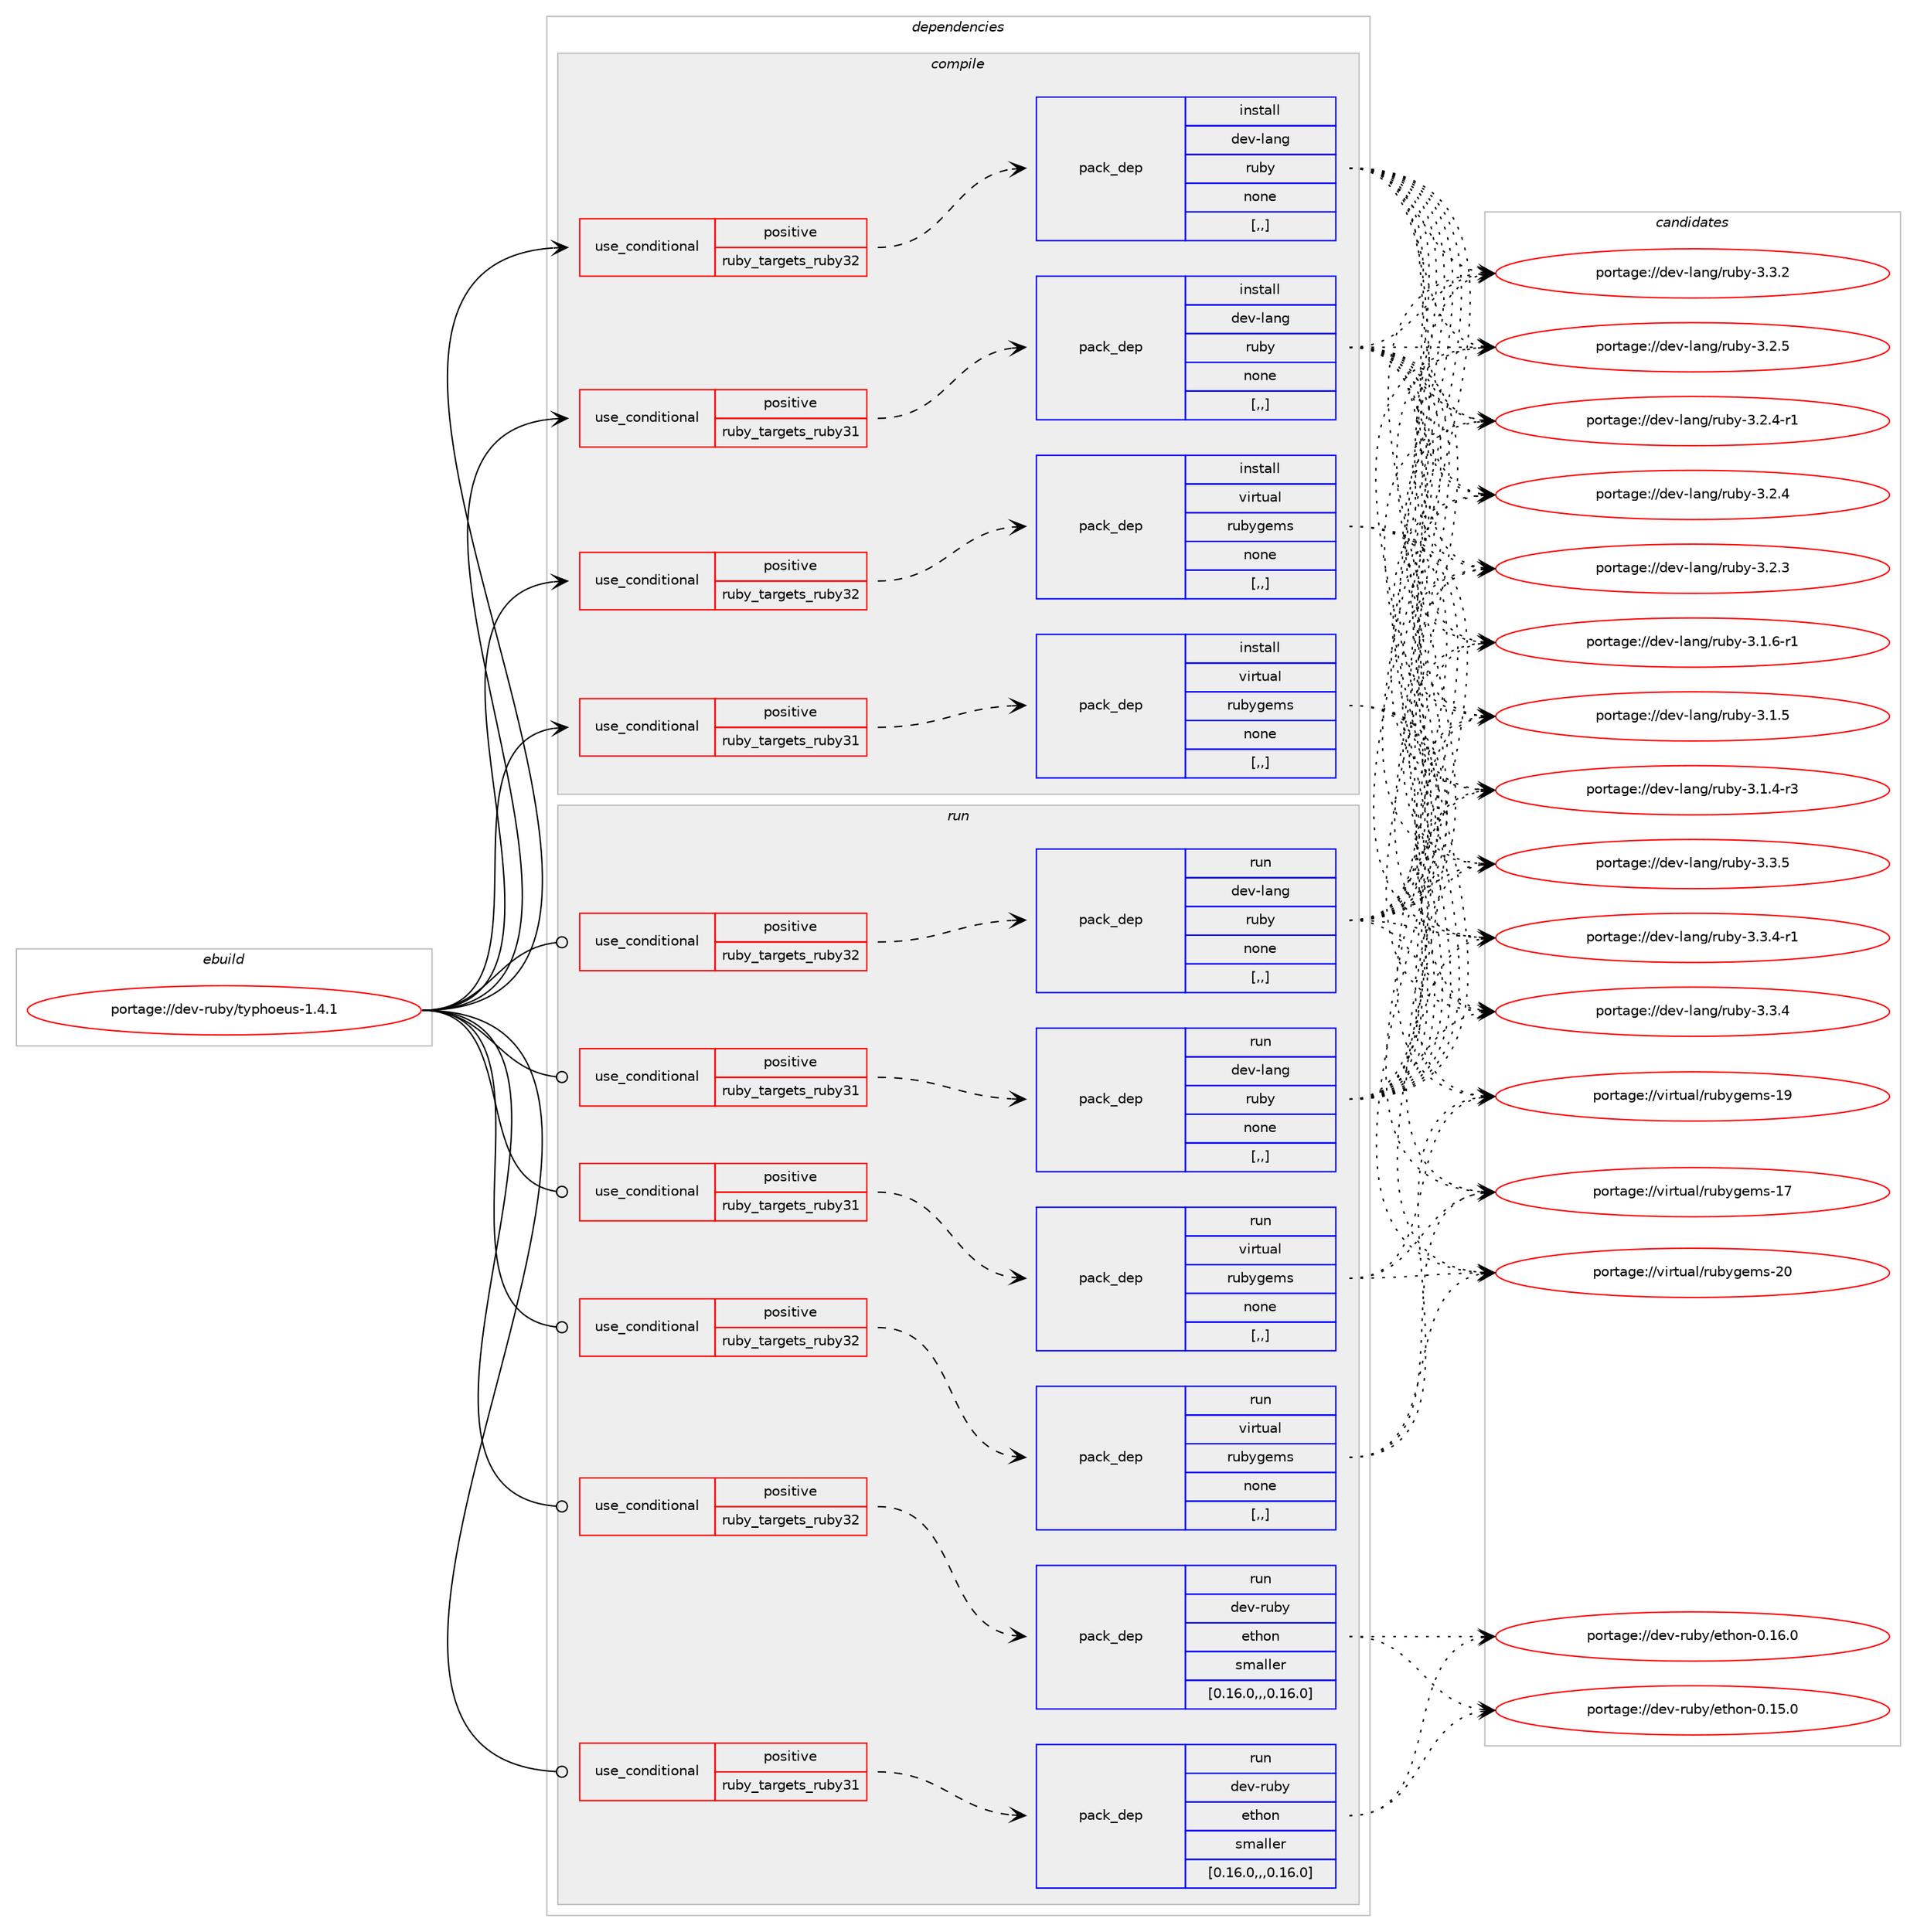 digraph prolog {

# *************
# Graph options
# *************

newrank=true;
concentrate=true;
compound=true;
graph [rankdir=LR,fontname=Helvetica,fontsize=10,ranksep=1.5];#, ranksep=2.5, nodesep=0.2];
edge  [arrowhead=vee];
node  [fontname=Helvetica,fontsize=10];

# **********
# The ebuild
# **********

subgraph cluster_leftcol {
color=gray;
label=<<i>ebuild</i>>;
id [label="portage://dev-ruby/typhoeus-1.4.1", color=red, width=4, href="../dev-ruby/typhoeus-1.4.1.svg"];
}

# ****************
# The dependencies
# ****************

subgraph cluster_midcol {
color=gray;
label=<<i>dependencies</i>>;
subgraph cluster_compile {
fillcolor="#eeeeee";
style=filled;
label=<<i>compile</i>>;
subgraph cond189541 {
dependency703467 [label=<<TABLE BORDER="0" CELLBORDER="1" CELLSPACING="0" CELLPADDING="4"><TR><TD ROWSPAN="3" CELLPADDING="10">use_conditional</TD></TR><TR><TD>positive</TD></TR><TR><TD>ruby_targets_ruby31</TD></TR></TABLE>>, shape=none, color=red];
subgraph pack508942 {
dependency703468 [label=<<TABLE BORDER="0" CELLBORDER="1" CELLSPACING="0" CELLPADDING="4" WIDTH="220"><TR><TD ROWSPAN="6" CELLPADDING="30">pack_dep</TD></TR><TR><TD WIDTH="110">install</TD></TR><TR><TD>dev-lang</TD></TR><TR><TD>ruby</TD></TR><TR><TD>none</TD></TR><TR><TD>[,,]</TD></TR></TABLE>>, shape=none, color=blue];
}
dependency703467:e -> dependency703468:w [weight=20,style="dashed",arrowhead="vee"];
}
id:e -> dependency703467:w [weight=20,style="solid",arrowhead="vee"];
subgraph cond189542 {
dependency703469 [label=<<TABLE BORDER="0" CELLBORDER="1" CELLSPACING="0" CELLPADDING="4"><TR><TD ROWSPAN="3" CELLPADDING="10">use_conditional</TD></TR><TR><TD>positive</TD></TR><TR><TD>ruby_targets_ruby31</TD></TR></TABLE>>, shape=none, color=red];
subgraph pack508943 {
dependency703470 [label=<<TABLE BORDER="0" CELLBORDER="1" CELLSPACING="0" CELLPADDING="4" WIDTH="220"><TR><TD ROWSPAN="6" CELLPADDING="30">pack_dep</TD></TR><TR><TD WIDTH="110">install</TD></TR><TR><TD>virtual</TD></TR><TR><TD>rubygems</TD></TR><TR><TD>none</TD></TR><TR><TD>[,,]</TD></TR></TABLE>>, shape=none, color=blue];
}
dependency703469:e -> dependency703470:w [weight=20,style="dashed",arrowhead="vee"];
}
id:e -> dependency703469:w [weight=20,style="solid",arrowhead="vee"];
subgraph cond189543 {
dependency703471 [label=<<TABLE BORDER="0" CELLBORDER="1" CELLSPACING="0" CELLPADDING="4"><TR><TD ROWSPAN="3" CELLPADDING="10">use_conditional</TD></TR><TR><TD>positive</TD></TR><TR><TD>ruby_targets_ruby32</TD></TR></TABLE>>, shape=none, color=red];
subgraph pack508944 {
dependency703472 [label=<<TABLE BORDER="0" CELLBORDER="1" CELLSPACING="0" CELLPADDING="4" WIDTH="220"><TR><TD ROWSPAN="6" CELLPADDING="30">pack_dep</TD></TR><TR><TD WIDTH="110">install</TD></TR><TR><TD>dev-lang</TD></TR><TR><TD>ruby</TD></TR><TR><TD>none</TD></TR><TR><TD>[,,]</TD></TR></TABLE>>, shape=none, color=blue];
}
dependency703471:e -> dependency703472:w [weight=20,style="dashed",arrowhead="vee"];
}
id:e -> dependency703471:w [weight=20,style="solid",arrowhead="vee"];
subgraph cond189544 {
dependency703473 [label=<<TABLE BORDER="0" CELLBORDER="1" CELLSPACING="0" CELLPADDING="4"><TR><TD ROWSPAN="3" CELLPADDING="10">use_conditional</TD></TR><TR><TD>positive</TD></TR><TR><TD>ruby_targets_ruby32</TD></TR></TABLE>>, shape=none, color=red];
subgraph pack508945 {
dependency703474 [label=<<TABLE BORDER="0" CELLBORDER="1" CELLSPACING="0" CELLPADDING="4" WIDTH="220"><TR><TD ROWSPAN="6" CELLPADDING="30">pack_dep</TD></TR><TR><TD WIDTH="110">install</TD></TR><TR><TD>virtual</TD></TR><TR><TD>rubygems</TD></TR><TR><TD>none</TD></TR><TR><TD>[,,]</TD></TR></TABLE>>, shape=none, color=blue];
}
dependency703473:e -> dependency703474:w [weight=20,style="dashed",arrowhead="vee"];
}
id:e -> dependency703473:w [weight=20,style="solid",arrowhead="vee"];
}
subgraph cluster_compileandrun {
fillcolor="#eeeeee";
style=filled;
label=<<i>compile and run</i>>;
}
subgraph cluster_run {
fillcolor="#eeeeee";
style=filled;
label=<<i>run</i>>;
subgraph cond189545 {
dependency703475 [label=<<TABLE BORDER="0" CELLBORDER="1" CELLSPACING="0" CELLPADDING="4"><TR><TD ROWSPAN="3" CELLPADDING="10">use_conditional</TD></TR><TR><TD>positive</TD></TR><TR><TD>ruby_targets_ruby31</TD></TR></TABLE>>, shape=none, color=red];
subgraph pack508946 {
dependency703476 [label=<<TABLE BORDER="0" CELLBORDER="1" CELLSPACING="0" CELLPADDING="4" WIDTH="220"><TR><TD ROWSPAN="6" CELLPADDING="30">pack_dep</TD></TR><TR><TD WIDTH="110">run</TD></TR><TR><TD>dev-lang</TD></TR><TR><TD>ruby</TD></TR><TR><TD>none</TD></TR><TR><TD>[,,]</TD></TR></TABLE>>, shape=none, color=blue];
}
dependency703475:e -> dependency703476:w [weight=20,style="dashed",arrowhead="vee"];
}
id:e -> dependency703475:w [weight=20,style="solid",arrowhead="odot"];
subgraph cond189546 {
dependency703477 [label=<<TABLE BORDER="0" CELLBORDER="1" CELLSPACING="0" CELLPADDING="4"><TR><TD ROWSPAN="3" CELLPADDING="10">use_conditional</TD></TR><TR><TD>positive</TD></TR><TR><TD>ruby_targets_ruby31</TD></TR></TABLE>>, shape=none, color=red];
subgraph pack508947 {
dependency703478 [label=<<TABLE BORDER="0" CELLBORDER="1" CELLSPACING="0" CELLPADDING="4" WIDTH="220"><TR><TD ROWSPAN="6" CELLPADDING="30">pack_dep</TD></TR><TR><TD WIDTH="110">run</TD></TR><TR><TD>dev-ruby</TD></TR><TR><TD>ethon</TD></TR><TR><TD>smaller</TD></TR><TR><TD>[0.16.0,,,0.16.0]</TD></TR></TABLE>>, shape=none, color=blue];
}
dependency703477:e -> dependency703478:w [weight=20,style="dashed",arrowhead="vee"];
}
id:e -> dependency703477:w [weight=20,style="solid",arrowhead="odot"];
subgraph cond189547 {
dependency703479 [label=<<TABLE BORDER="0" CELLBORDER="1" CELLSPACING="0" CELLPADDING="4"><TR><TD ROWSPAN="3" CELLPADDING="10">use_conditional</TD></TR><TR><TD>positive</TD></TR><TR><TD>ruby_targets_ruby31</TD></TR></TABLE>>, shape=none, color=red];
subgraph pack508948 {
dependency703480 [label=<<TABLE BORDER="0" CELLBORDER="1" CELLSPACING="0" CELLPADDING="4" WIDTH="220"><TR><TD ROWSPAN="6" CELLPADDING="30">pack_dep</TD></TR><TR><TD WIDTH="110">run</TD></TR><TR><TD>virtual</TD></TR><TR><TD>rubygems</TD></TR><TR><TD>none</TD></TR><TR><TD>[,,]</TD></TR></TABLE>>, shape=none, color=blue];
}
dependency703479:e -> dependency703480:w [weight=20,style="dashed",arrowhead="vee"];
}
id:e -> dependency703479:w [weight=20,style="solid",arrowhead="odot"];
subgraph cond189548 {
dependency703481 [label=<<TABLE BORDER="0" CELLBORDER="1" CELLSPACING="0" CELLPADDING="4"><TR><TD ROWSPAN="3" CELLPADDING="10">use_conditional</TD></TR><TR><TD>positive</TD></TR><TR><TD>ruby_targets_ruby32</TD></TR></TABLE>>, shape=none, color=red];
subgraph pack508949 {
dependency703482 [label=<<TABLE BORDER="0" CELLBORDER="1" CELLSPACING="0" CELLPADDING="4" WIDTH="220"><TR><TD ROWSPAN="6" CELLPADDING="30">pack_dep</TD></TR><TR><TD WIDTH="110">run</TD></TR><TR><TD>dev-lang</TD></TR><TR><TD>ruby</TD></TR><TR><TD>none</TD></TR><TR><TD>[,,]</TD></TR></TABLE>>, shape=none, color=blue];
}
dependency703481:e -> dependency703482:w [weight=20,style="dashed",arrowhead="vee"];
}
id:e -> dependency703481:w [weight=20,style="solid",arrowhead="odot"];
subgraph cond189549 {
dependency703483 [label=<<TABLE BORDER="0" CELLBORDER="1" CELLSPACING="0" CELLPADDING="4"><TR><TD ROWSPAN="3" CELLPADDING="10">use_conditional</TD></TR><TR><TD>positive</TD></TR><TR><TD>ruby_targets_ruby32</TD></TR></TABLE>>, shape=none, color=red];
subgraph pack508950 {
dependency703484 [label=<<TABLE BORDER="0" CELLBORDER="1" CELLSPACING="0" CELLPADDING="4" WIDTH="220"><TR><TD ROWSPAN="6" CELLPADDING="30">pack_dep</TD></TR><TR><TD WIDTH="110">run</TD></TR><TR><TD>dev-ruby</TD></TR><TR><TD>ethon</TD></TR><TR><TD>smaller</TD></TR><TR><TD>[0.16.0,,,0.16.0]</TD></TR></TABLE>>, shape=none, color=blue];
}
dependency703483:e -> dependency703484:w [weight=20,style="dashed",arrowhead="vee"];
}
id:e -> dependency703483:w [weight=20,style="solid",arrowhead="odot"];
subgraph cond189550 {
dependency703485 [label=<<TABLE BORDER="0" CELLBORDER="1" CELLSPACING="0" CELLPADDING="4"><TR><TD ROWSPAN="3" CELLPADDING="10">use_conditional</TD></TR><TR><TD>positive</TD></TR><TR><TD>ruby_targets_ruby32</TD></TR></TABLE>>, shape=none, color=red];
subgraph pack508951 {
dependency703486 [label=<<TABLE BORDER="0" CELLBORDER="1" CELLSPACING="0" CELLPADDING="4" WIDTH="220"><TR><TD ROWSPAN="6" CELLPADDING="30">pack_dep</TD></TR><TR><TD WIDTH="110">run</TD></TR><TR><TD>virtual</TD></TR><TR><TD>rubygems</TD></TR><TR><TD>none</TD></TR><TR><TD>[,,]</TD></TR></TABLE>>, shape=none, color=blue];
}
dependency703485:e -> dependency703486:w [weight=20,style="dashed",arrowhead="vee"];
}
id:e -> dependency703485:w [weight=20,style="solid",arrowhead="odot"];
}
}

# **************
# The candidates
# **************

subgraph cluster_choices {
rank=same;
color=gray;
label=<<i>candidates</i>>;

subgraph choice508942 {
color=black;
nodesep=1;
choice10010111845108971101034711411798121455146514653 [label="portage://dev-lang/ruby-3.3.5", color=red, width=4,href="../dev-lang/ruby-3.3.5.svg"];
choice100101118451089711010347114117981214551465146524511449 [label="portage://dev-lang/ruby-3.3.4-r1", color=red, width=4,href="../dev-lang/ruby-3.3.4-r1.svg"];
choice10010111845108971101034711411798121455146514652 [label="portage://dev-lang/ruby-3.3.4", color=red, width=4,href="../dev-lang/ruby-3.3.4.svg"];
choice10010111845108971101034711411798121455146514650 [label="portage://dev-lang/ruby-3.3.2", color=red, width=4,href="../dev-lang/ruby-3.3.2.svg"];
choice10010111845108971101034711411798121455146504653 [label="portage://dev-lang/ruby-3.2.5", color=red, width=4,href="../dev-lang/ruby-3.2.5.svg"];
choice100101118451089711010347114117981214551465046524511449 [label="portage://dev-lang/ruby-3.2.4-r1", color=red, width=4,href="../dev-lang/ruby-3.2.4-r1.svg"];
choice10010111845108971101034711411798121455146504652 [label="portage://dev-lang/ruby-3.2.4", color=red, width=4,href="../dev-lang/ruby-3.2.4.svg"];
choice10010111845108971101034711411798121455146504651 [label="portage://dev-lang/ruby-3.2.3", color=red, width=4,href="../dev-lang/ruby-3.2.3.svg"];
choice100101118451089711010347114117981214551464946544511449 [label="portage://dev-lang/ruby-3.1.6-r1", color=red, width=4,href="../dev-lang/ruby-3.1.6-r1.svg"];
choice10010111845108971101034711411798121455146494653 [label="portage://dev-lang/ruby-3.1.5", color=red, width=4,href="../dev-lang/ruby-3.1.5.svg"];
choice100101118451089711010347114117981214551464946524511451 [label="portage://dev-lang/ruby-3.1.4-r3", color=red, width=4,href="../dev-lang/ruby-3.1.4-r3.svg"];
dependency703468:e -> choice10010111845108971101034711411798121455146514653:w [style=dotted,weight="100"];
dependency703468:e -> choice100101118451089711010347114117981214551465146524511449:w [style=dotted,weight="100"];
dependency703468:e -> choice10010111845108971101034711411798121455146514652:w [style=dotted,weight="100"];
dependency703468:e -> choice10010111845108971101034711411798121455146514650:w [style=dotted,weight="100"];
dependency703468:e -> choice10010111845108971101034711411798121455146504653:w [style=dotted,weight="100"];
dependency703468:e -> choice100101118451089711010347114117981214551465046524511449:w [style=dotted,weight="100"];
dependency703468:e -> choice10010111845108971101034711411798121455146504652:w [style=dotted,weight="100"];
dependency703468:e -> choice10010111845108971101034711411798121455146504651:w [style=dotted,weight="100"];
dependency703468:e -> choice100101118451089711010347114117981214551464946544511449:w [style=dotted,weight="100"];
dependency703468:e -> choice10010111845108971101034711411798121455146494653:w [style=dotted,weight="100"];
dependency703468:e -> choice100101118451089711010347114117981214551464946524511451:w [style=dotted,weight="100"];
}
subgraph choice508943 {
color=black;
nodesep=1;
choice118105114116117971084711411798121103101109115455048 [label="portage://virtual/rubygems-20", color=red, width=4,href="../virtual/rubygems-20.svg"];
choice118105114116117971084711411798121103101109115454957 [label="portage://virtual/rubygems-19", color=red, width=4,href="../virtual/rubygems-19.svg"];
choice118105114116117971084711411798121103101109115454955 [label="portage://virtual/rubygems-17", color=red, width=4,href="../virtual/rubygems-17.svg"];
dependency703470:e -> choice118105114116117971084711411798121103101109115455048:w [style=dotted,weight="100"];
dependency703470:e -> choice118105114116117971084711411798121103101109115454957:w [style=dotted,weight="100"];
dependency703470:e -> choice118105114116117971084711411798121103101109115454955:w [style=dotted,weight="100"];
}
subgraph choice508944 {
color=black;
nodesep=1;
choice10010111845108971101034711411798121455146514653 [label="portage://dev-lang/ruby-3.3.5", color=red, width=4,href="../dev-lang/ruby-3.3.5.svg"];
choice100101118451089711010347114117981214551465146524511449 [label="portage://dev-lang/ruby-3.3.4-r1", color=red, width=4,href="../dev-lang/ruby-3.3.4-r1.svg"];
choice10010111845108971101034711411798121455146514652 [label="portage://dev-lang/ruby-3.3.4", color=red, width=4,href="../dev-lang/ruby-3.3.4.svg"];
choice10010111845108971101034711411798121455146514650 [label="portage://dev-lang/ruby-3.3.2", color=red, width=4,href="../dev-lang/ruby-3.3.2.svg"];
choice10010111845108971101034711411798121455146504653 [label="portage://dev-lang/ruby-3.2.5", color=red, width=4,href="../dev-lang/ruby-3.2.5.svg"];
choice100101118451089711010347114117981214551465046524511449 [label="portage://dev-lang/ruby-3.2.4-r1", color=red, width=4,href="../dev-lang/ruby-3.2.4-r1.svg"];
choice10010111845108971101034711411798121455146504652 [label="portage://dev-lang/ruby-3.2.4", color=red, width=4,href="../dev-lang/ruby-3.2.4.svg"];
choice10010111845108971101034711411798121455146504651 [label="portage://dev-lang/ruby-3.2.3", color=red, width=4,href="../dev-lang/ruby-3.2.3.svg"];
choice100101118451089711010347114117981214551464946544511449 [label="portage://dev-lang/ruby-3.1.6-r1", color=red, width=4,href="../dev-lang/ruby-3.1.6-r1.svg"];
choice10010111845108971101034711411798121455146494653 [label="portage://dev-lang/ruby-3.1.5", color=red, width=4,href="../dev-lang/ruby-3.1.5.svg"];
choice100101118451089711010347114117981214551464946524511451 [label="portage://dev-lang/ruby-3.1.4-r3", color=red, width=4,href="../dev-lang/ruby-3.1.4-r3.svg"];
dependency703472:e -> choice10010111845108971101034711411798121455146514653:w [style=dotted,weight="100"];
dependency703472:e -> choice100101118451089711010347114117981214551465146524511449:w [style=dotted,weight="100"];
dependency703472:e -> choice10010111845108971101034711411798121455146514652:w [style=dotted,weight="100"];
dependency703472:e -> choice10010111845108971101034711411798121455146514650:w [style=dotted,weight="100"];
dependency703472:e -> choice10010111845108971101034711411798121455146504653:w [style=dotted,weight="100"];
dependency703472:e -> choice100101118451089711010347114117981214551465046524511449:w [style=dotted,weight="100"];
dependency703472:e -> choice10010111845108971101034711411798121455146504652:w [style=dotted,weight="100"];
dependency703472:e -> choice10010111845108971101034711411798121455146504651:w [style=dotted,weight="100"];
dependency703472:e -> choice100101118451089711010347114117981214551464946544511449:w [style=dotted,weight="100"];
dependency703472:e -> choice10010111845108971101034711411798121455146494653:w [style=dotted,weight="100"];
dependency703472:e -> choice100101118451089711010347114117981214551464946524511451:w [style=dotted,weight="100"];
}
subgraph choice508945 {
color=black;
nodesep=1;
choice118105114116117971084711411798121103101109115455048 [label="portage://virtual/rubygems-20", color=red, width=4,href="../virtual/rubygems-20.svg"];
choice118105114116117971084711411798121103101109115454957 [label="portage://virtual/rubygems-19", color=red, width=4,href="../virtual/rubygems-19.svg"];
choice118105114116117971084711411798121103101109115454955 [label="portage://virtual/rubygems-17", color=red, width=4,href="../virtual/rubygems-17.svg"];
dependency703474:e -> choice118105114116117971084711411798121103101109115455048:w [style=dotted,weight="100"];
dependency703474:e -> choice118105114116117971084711411798121103101109115454957:w [style=dotted,weight="100"];
dependency703474:e -> choice118105114116117971084711411798121103101109115454955:w [style=dotted,weight="100"];
}
subgraph choice508946 {
color=black;
nodesep=1;
choice10010111845108971101034711411798121455146514653 [label="portage://dev-lang/ruby-3.3.5", color=red, width=4,href="../dev-lang/ruby-3.3.5.svg"];
choice100101118451089711010347114117981214551465146524511449 [label="portage://dev-lang/ruby-3.3.4-r1", color=red, width=4,href="../dev-lang/ruby-3.3.4-r1.svg"];
choice10010111845108971101034711411798121455146514652 [label="portage://dev-lang/ruby-3.3.4", color=red, width=4,href="../dev-lang/ruby-3.3.4.svg"];
choice10010111845108971101034711411798121455146514650 [label="portage://dev-lang/ruby-3.3.2", color=red, width=4,href="../dev-lang/ruby-3.3.2.svg"];
choice10010111845108971101034711411798121455146504653 [label="portage://dev-lang/ruby-3.2.5", color=red, width=4,href="../dev-lang/ruby-3.2.5.svg"];
choice100101118451089711010347114117981214551465046524511449 [label="portage://dev-lang/ruby-3.2.4-r1", color=red, width=4,href="../dev-lang/ruby-3.2.4-r1.svg"];
choice10010111845108971101034711411798121455146504652 [label="portage://dev-lang/ruby-3.2.4", color=red, width=4,href="../dev-lang/ruby-3.2.4.svg"];
choice10010111845108971101034711411798121455146504651 [label="portage://dev-lang/ruby-3.2.3", color=red, width=4,href="../dev-lang/ruby-3.2.3.svg"];
choice100101118451089711010347114117981214551464946544511449 [label="portage://dev-lang/ruby-3.1.6-r1", color=red, width=4,href="../dev-lang/ruby-3.1.6-r1.svg"];
choice10010111845108971101034711411798121455146494653 [label="portage://dev-lang/ruby-3.1.5", color=red, width=4,href="../dev-lang/ruby-3.1.5.svg"];
choice100101118451089711010347114117981214551464946524511451 [label="portage://dev-lang/ruby-3.1.4-r3", color=red, width=4,href="../dev-lang/ruby-3.1.4-r3.svg"];
dependency703476:e -> choice10010111845108971101034711411798121455146514653:w [style=dotted,weight="100"];
dependency703476:e -> choice100101118451089711010347114117981214551465146524511449:w [style=dotted,weight="100"];
dependency703476:e -> choice10010111845108971101034711411798121455146514652:w [style=dotted,weight="100"];
dependency703476:e -> choice10010111845108971101034711411798121455146514650:w [style=dotted,weight="100"];
dependency703476:e -> choice10010111845108971101034711411798121455146504653:w [style=dotted,weight="100"];
dependency703476:e -> choice100101118451089711010347114117981214551465046524511449:w [style=dotted,weight="100"];
dependency703476:e -> choice10010111845108971101034711411798121455146504652:w [style=dotted,weight="100"];
dependency703476:e -> choice10010111845108971101034711411798121455146504651:w [style=dotted,weight="100"];
dependency703476:e -> choice100101118451089711010347114117981214551464946544511449:w [style=dotted,weight="100"];
dependency703476:e -> choice10010111845108971101034711411798121455146494653:w [style=dotted,weight="100"];
dependency703476:e -> choice100101118451089711010347114117981214551464946524511451:w [style=dotted,weight="100"];
}
subgraph choice508947 {
color=black;
nodesep=1;
choice10010111845114117981214710111610411111045484649544648 [label="portage://dev-ruby/ethon-0.16.0", color=red, width=4,href="../dev-ruby/ethon-0.16.0.svg"];
choice10010111845114117981214710111610411111045484649534648 [label="portage://dev-ruby/ethon-0.15.0", color=red, width=4,href="../dev-ruby/ethon-0.15.0.svg"];
dependency703478:e -> choice10010111845114117981214710111610411111045484649544648:w [style=dotted,weight="100"];
dependency703478:e -> choice10010111845114117981214710111610411111045484649534648:w [style=dotted,weight="100"];
}
subgraph choice508948 {
color=black;
nodesep=1;
choice118105114116117971084711411798121103101109115455048 [label="portage://virtual/rubygems-20", color=red, width=4,href="../virtual/rubygems-20.svg"];
choice118105114116117971084711411798121103101109115454957 [label="portage://virtual/rubygems-19", color=red, width=4,href="../virtual/rubygems-19.svg"];
choice118105114116117971084711411798121103101109115454955 [label="portage://virtual/rubygems-17", color=red, width=4,href="../virtual/rubygems-17.svg"];
dependency703480:e -> choice118105114116117971084711411798121103101109115455048:w [style=dotted,weight="100"];
dependency703480:e -> choice118105114116117971084711411798121103101109115454957:w [style=dotted,weight="100"];
dependency703480:e -> choice118105114116117971084711411798121103101109115454955:w [style=dotted,weight="100"];
}
subgraph choice508949 {
color=black;
nodesep=1;
choice10010111845108971101034711411798121455146514653 [label="portage://dev-lang/ruby-3.3.5", color=red, width=4,href="../dev-lang/ruby-3.3.5.svg"];
choice100101118451089711010347114117981214551465146524511449 [label="portage://dev-lang/ruby-3.3.4-r1", color=red, width=4,href="../dev-lang/ruby-3.3.4-r1.svg"];
choice10010111845108971101034711411798121455146514652 [label="portage://dev-lang/ruby-3.3.4", color=red, width=4,href="../dev-lang/ruby-3.3.4.svg"];
choice10010111845108971101034711411798121455146514650 [label="portage://dev-lang/ruby-3.3.2", color=red, width=4,href="../dev-lang/ruby-3.3.2.svg"];
choice10010111845108971101034711411798121455146504653 [label="portage://dev-lang/ruby-3.2.5", color=red, width=4,href="../dev-lang/ruby-3.2.5.svg"];
choice100101118451089711010347114117981214551465046524511449 [label="portage://dev-lang/ruby-3.2.4-r1", color=red, width=4,href="../dev-lang/ruby-3.2.4-r1.svg"];
choice10010111845108971101034711411798121455146504652 [label="portage://dev-lang/ruby-3.2.4", color=red, width=4,href="../dev-lang/ruby-3.2.4.svg"];
choice10010111845108971101034711411798121455146504651 [label="portage://dev-lang/ruby-3.2.3", color=red, width=4,href="../dev-lang/ruby-3.2.3.svg"];
choice100101118451089711010347114117981214551464946544511449 [label="portage://dev-lang/ruby-3.1.6-r1", color=red, width=4,href="../dev-lang/ruby-3.1.6-r1.svg"];
choice10010111845108971101034711411798121455146494653 [label="portage://dev-lang/ruby-3.1.5", color=red, width=4,href="../dev-lang/ruby-3.1.5.svg"];
choice100101118451089711010347114117981214551464946524511451 [label="portage://dev-lang/ruby-3.1.4-r3", color=red, width=4,href="../dev-lang/ruby-3.1.4-r3.svg"];
dependency703482:e -> choice10010111845108971101034711411798121455146514653:w [style=dotted,weight="100"];
dependency703482:e -> choice100101118451089711010347114117981214551465146524511449:w [style=dotted,weight="100"];
dependency703482:e -> choice10010111845108971101034711411798121455146514652:w [style=dotted,weight="100"];
dependency703482:e -> choice10010111845108971101034711411798121455146514650:w [style=dotted,weight="100"];
dependency703482:e -> choice10010111845108971101034711411798121455146504653:w [style=dotted,weight="100"];
dependency703482:e -> choice100101118451089711010347114117981214551465046524511449:w [style=dotted,weight="100"];
dependency703482:e -> choice10010111845108971101034711411798121455146504652:w [style=dotted,weight="100"];
dependency703482:e -> choice10010111845108971101034711411798121455146504651:w [style=dotted,weight="100"];
dependency703482:e -> choice100101118451089711010347114117981214551464946544511449:w [style=dotted,weight="100"];
dependency703482:e -> choice10010111845108971101034711411798121455146494653:w [style=dotted,weight="100"];
dependency703482:e -> choice100101118451089711010347114117981214551464946524511451:w [style=dotted,weight="100"];
}
subgraph choice508950 {
color=black;
nodesep=1;
choice10010111845114117981214710111610411111045484649544648 [label="portage://dev-ruby/ethon-0.16.0", color=red, width=4,href="../dev-ruby/ethon-0.16.0.svg"];
choice10010111845114117981214710111610411111045484649534648 [label="portage://dev-ruby/ethon-0.15.0", color=red, width=4,href="../dev-ruby/ethon-0.15.0.svg"];
dependency703484:e -> choice10010111845114117981214710111610411111045484649544648:w [style=dotted,weight="100"];
dependency703484:e -> choice10010111845114117981214710111610411111045484649534648:w [style=dotted,weight="100"];
}
subgraph choice508951 {
color=black;
nodesep=1;
choice118105114116117971084711411798121103101109115455048 [label="portage://virtual/rubygems-20", color=red, width=4,href="../virtual/rubygems-20.svg"];
choice118105114116117971084711411798121103101109115454957 [label="portage://virtual/rubygems-19", color=red, width=4,href="../virtual/rubygems-19.svg"];
choice118105114116117971084711411798121103101109115454955 [label="portage://virtual/rubygems-17", color=red, width=4,href="../virtual/rubygems-17.svg"];
dependency703486:e -> choice118105114116117971084711411798121103101109115455048:w [style=dotted,weight="100"];
dependency703486:e -> choice118105114116117971084711411798121103101109115454957:w [style=dotted,weight="100"];
dependency703486:e -> choice118105114116117971084711411798121103101109115454955:w [style=dotted,weight="100"];
}
}

}
